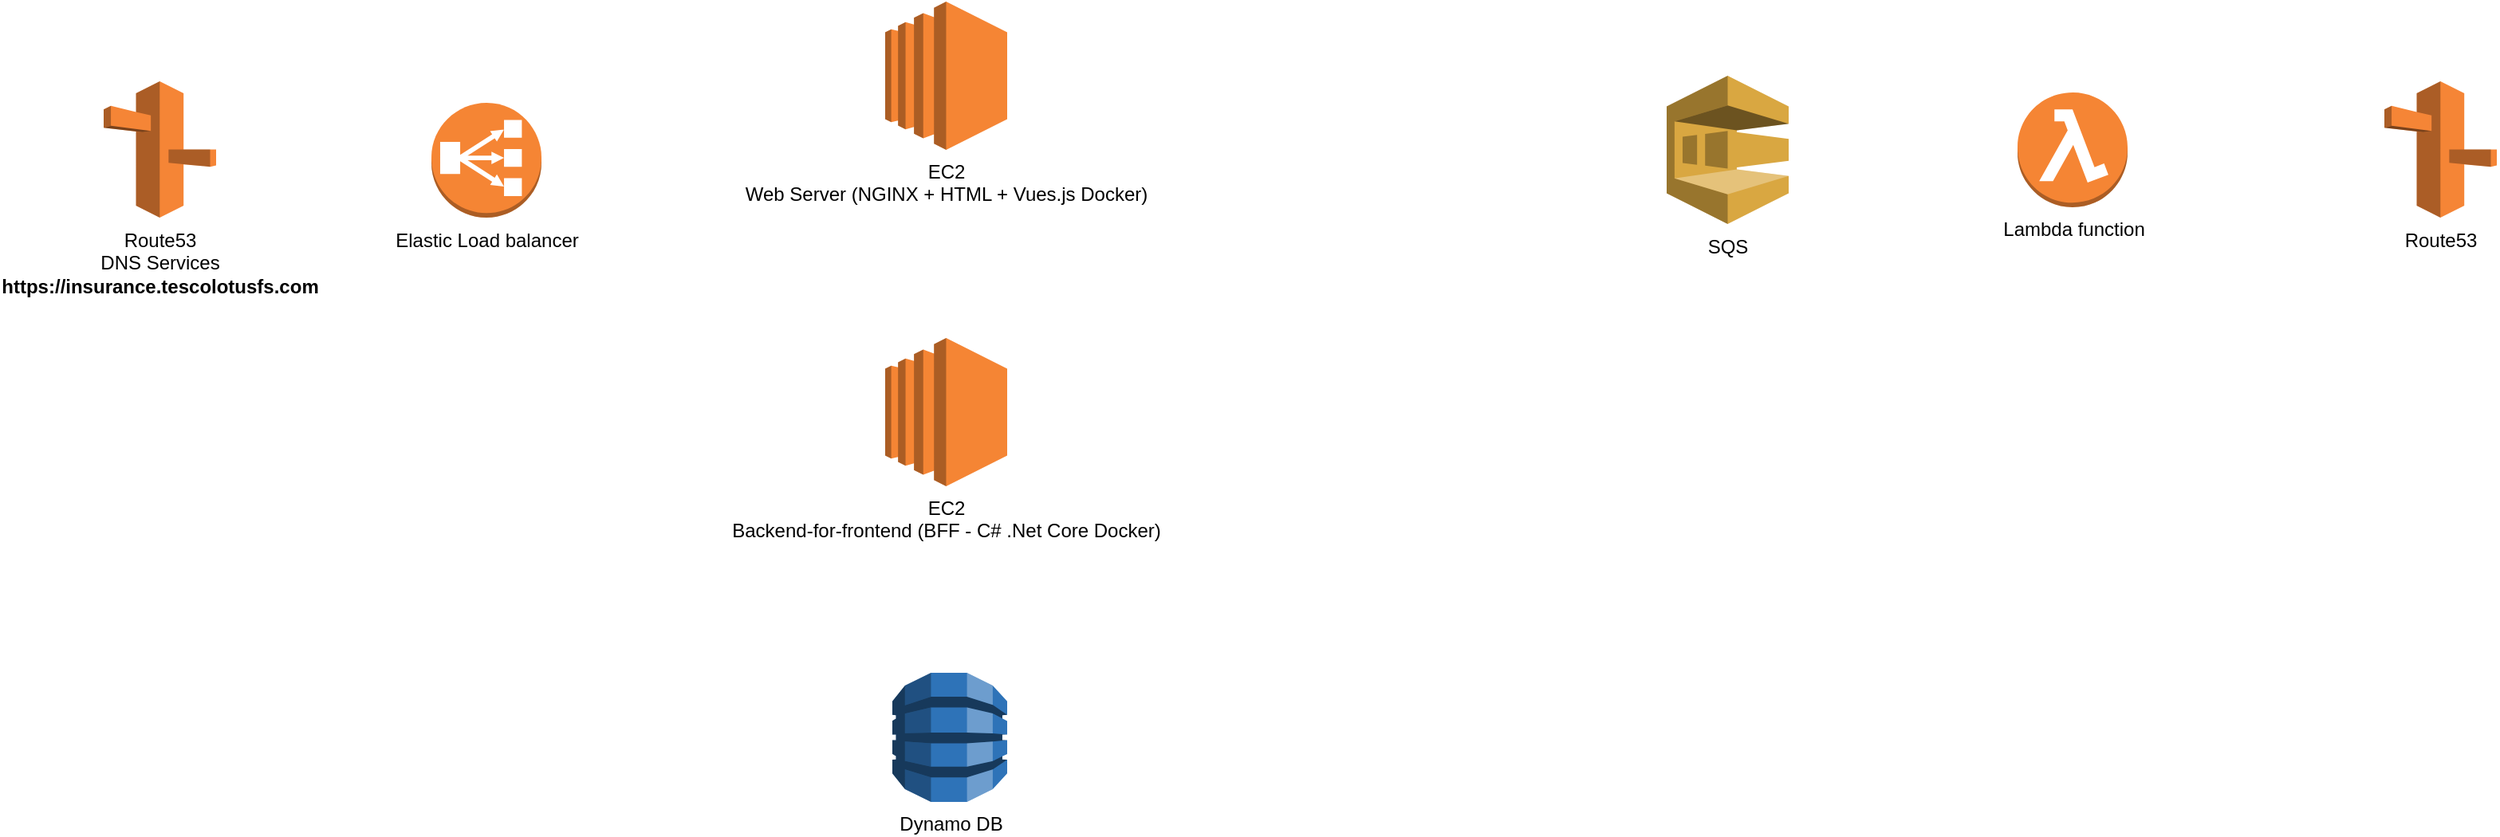 <mxfile version="10.7.1" type="github"><diagram id="LxcErP3utdlDIvT-QuOY" name="Page-1"><mxGraphModel dx="2248" dy="956" grid="1" gridSize="10" guides="1" tooltips="1" connect="1" arrows="1" fold="1" page="1" pageScale="1" pageWidth="3300" pageHeight="2339" math="0" shadow="0"><root><mxCell id="0"/><mxCell id="1" parent="0"/><mxCell id="rfWni7gN66RDjKxtkfjA-1" value="EC2&lt;br&gt;Web Server (NGINX + HTML + Vues.js Docker)" style="outlineConnect=0;dashed=0;verticalLabelPosition=bottom;verticalAlign=top;align=center;html=1;shape=mxgraph.aws3.ec2;fillColor=#F58534;gradientColor=none;" vertex="1" parent="1"><mxGeometry x="700" y="429" width="76.5" height="93" as="geometry"/></mxCell><mxCell id="rfWni7gN66RDjKxtkfjA-2" value="EC2&lt;br&gt;Backend-for-frontend (BFF - C# .Net Core Docker)" style="outlineConnect=0;dashed=0;verticalLabelPosition=bottom;verticalAlign=top;align=center;html=1;shape=mxgraph.aws3.ec2;fillColor=#F58534;gradientColor=none;" vertex="1" parent="1"><mxGeometry x="700" y="640" width="76.5" height="93" as="geometry"/></mxCell><mxCell id="rfWni7gN66RDjKxtkfjA-3" value="SQS" style="outlineConnect=0;dashed=0;verticalLabelPosition=bottom;verticalAlign=top;align=center;html=1;shape=mxgraph.aws3.sqs;fillColor=#D9A741;gradientColor=none;" vertex="1" parent="1"><mxGeometry x="1190" y="475.5" width="76.5" height="93" as="geometry"/></mxCell><mxCell id="rfWni7gN66RDjKxtkfjA-4" value="Lambda function" style="outlineConnect=0;dashed=0;verticalLabelPosition=bottom;verticalAlign=top;align=center;html=1;shape=mxgraph.aws3.lambda_function;fillColor=#F58534;gradientColor=none;" vertex="1" parent="1"><mxGeometry x="1410" y="486" width="69" height="72" as="geometry"/></mxCell><mxCell id="rfWni7gN66RDjKxtkfjA-5" value="Route53" style="outlineConnect=0;dashed=0;verticalLabelPosition=bottom;verticalAlign=top;align=center;html=1;shape=mxgraph.aws3.route_53;fillColor=#F58536;gradientColor=none;" vertex="1" parent="1"><mxGeometry x="1640" y="479" width="70.5" height="85.5" as="geometry"/></mxCell><mxCell id="rfWni7gN66RDjKxtkfjA-6" value="Route53&lt;br&gt;DNS Services&lt;br&gt;&lt;b&gt;https://insurance.tescolotusfs.com&lt;/b&gt;&lt;br&gt;" style="outlineConnect=0;dashed=0;verticalLabelPosition=bottom;verticalAlign=top;align=center;html=1;shape=mxgraph.aws3.route_53;fillColor=#F58536;gradientColor=none;" vertex="1" parent="1"><mxGeometry x="210" y="479" width="70.5" height="85.5" as="geometry"/></mxCell><mxCell id="rfWni7gN66RDjKxtkfjA-7" value="Elastic Load balancer" style="outlineConnect=0;dashed=0;verticalLabelPosition=bottom;verticalAlign=top;align=center;html=1;shape=mxgraph.aws3.classic_load_balancer;fillColor=#F58534;gradientColor=none;" vertex="1" parent="1"><mxGeometry x="415.5" y="492.5" width="69" height="72" as="geometry"/></mxCell><mxCell id="rfWni7gN66RDjKxtkfjA-8" value="Dynamo DB" style="outlineConnect=0;dashed=0;verticalLabelPosition=bottom;verticalAlign=top;align=center;html=1;shape=mxgraph.aws3.dynamo_db;fillColor=#2E73B8;gradientColor=none;" vertex="1" parent="1"><mxGeometry x="704.5" y="850" width="72" height="81" as="geometry"/></mxCell></root></mxGraphModel></diagram></mxfile>